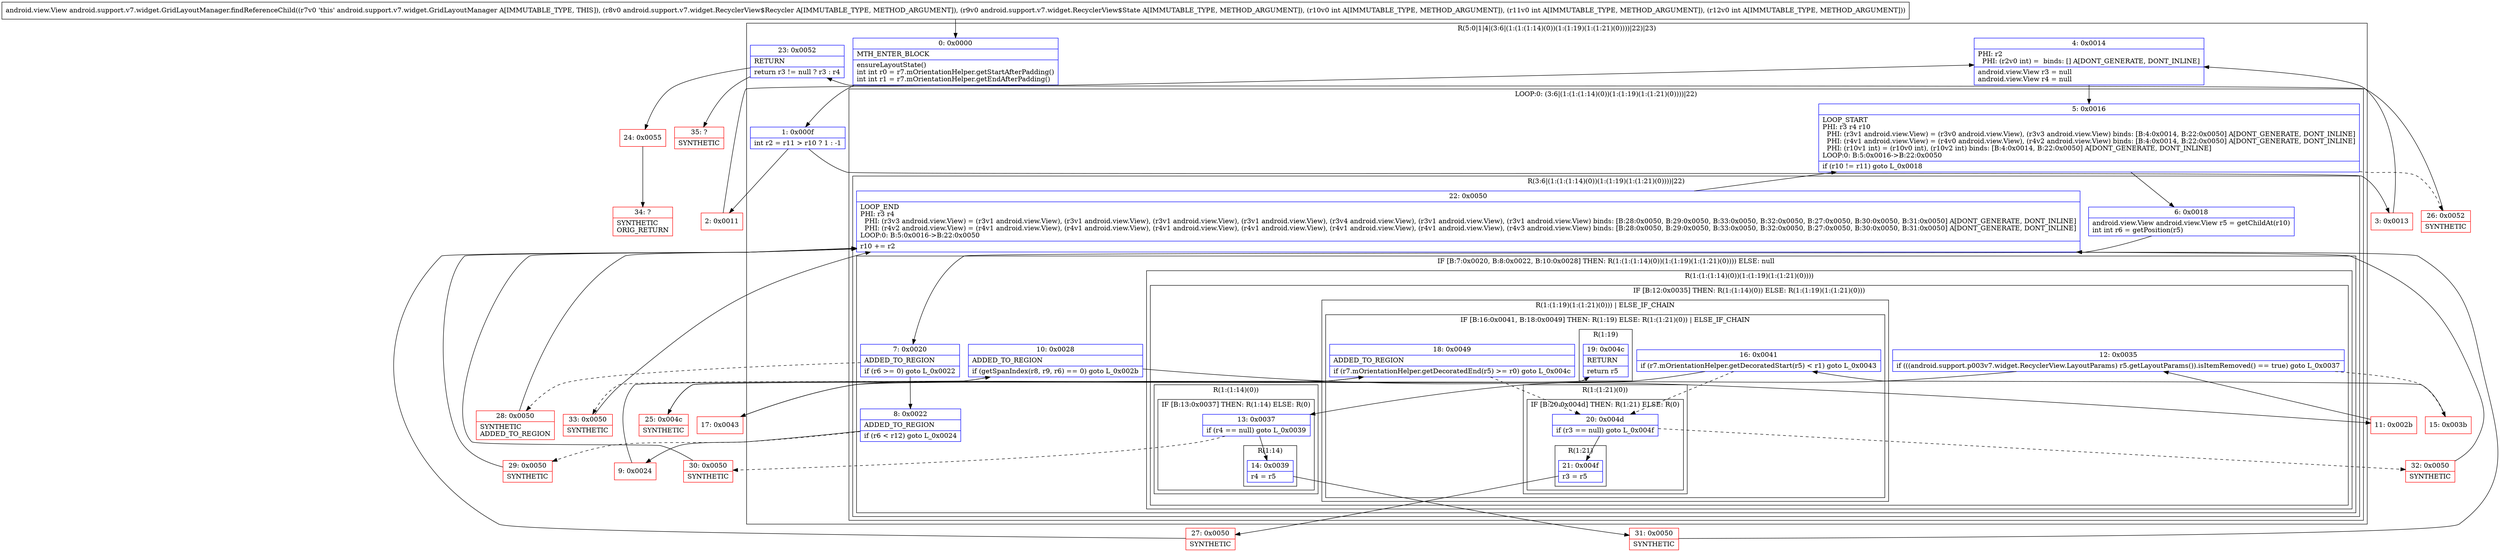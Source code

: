 digraph "CFG forandroid.support.v7.widget.GridLayoutManager.findReferenceChild(Landroid\/support\/v7\/widget\/RecyclerView$Recycler;Landroid\/support\/v7\/widget\/RecyclerView$State;III)Landroid\/view\/View;" {
subgraph cluster_Region_771632207 {
label = "R(5:0|1|4|(3:6|(1:(1:(1:14)(0))(1:(1:19)(1:(1:21)(0))))|22)|23)";
node [shape=record,color=blue];
Node_0 [shape=record,label="{0\:\ 0x0000|MTH_ENTER_BLOCK\l|ensureLayoutState()\lint int r0 = r7.mOrientationHelper.getStartAfterPadding()\lint int r1 = r7.mOrientationHelper.getEndAfterPadding()\l}"];
Node_1 [shape=record,label="{1\:\ 0x000f|int r2 = r11 \> r10 ? 1 : \-1\l}"];
Node_4 [shape=record,label="{4\:\ 0x0014|PHI: r2 \l  PHI: (r2v0 int) =  binds: [] A[DONT_GENERATE, DONT_INLINE]\l|android.view.View r3 = null\landroid.view.View r4 = null\l}"];
subgraph cluster_LoopRegion_957658512 {
label = "LOOP:0: (3:6|(1:(1:(1:14)(0))(1:(1:19)(1:(1:21)(0))))|22)";
node [shape=record,color=blue];
Node_5 [shape=record,label="{5\:\ 0x0016|LOOP_START\lPHI: r3 r4 r10 \l  PHI: (r3v1 android.view.View) = (r3v0 android.view.View), (r3v3 android.view.View) binds: [B:4:0x0014, B:22:0x0050] A[DONT_GENERATE, DONT_INLINE]\l  PHI: (r4v1 android.view.View) = (r4v0 android.view.View), (r4v2 android.view.View) binds: [B:4:0x0014, B:22:0x0050] A[DONT_GENERATE, DONT_INLINE]\l  PHI: (r10v1 int) = (r10v0 int), (r10v2 int) binds: [B:4:0x0014, B:22:0x0050] A[DONT_GENERATE, DONT_INLINE]\lLOOP:0: B:5:0x0016\-\>B:22:0x0050\l|if (r10 != r11) goto L_0x0018\l}"];
subgraph cluster_Region_291193646 {
label = "R(3:6|(1:(1:(1:14)(0))(1:(1:19)(1:(1:21)(0))))|22)";
node [shape=record,color=blue];
Node_6 [shape=record,label="{6\:\ 0x0018|android.view.View android.view.View r5 = getChildAt(r10)\lint int r6 = getPosition(r5)\l}"];
subgraph cluster_IfRegion_1550033135 {
label = "IF [B:7:0x0020, B:8:0x0022, B:10:0x0028] THEN: R(1:(1:(1:14)(0))(1:(1:19)(1:(1:21)(0)))) ELSE: null";
node [shape=record,color=blue];
Node_7 [shape=record,label="{7\:\ 0x0020|ADDED_TO_REGION\l|if (r6 \>= 0) goto L_0x0022\l}"];
Node_8 [shape=record,label="{8\:\ 0x0022|ADDED_TO_REGION\l|if (r6 \< r12) goto L_0x0024\l}"];
Node_10 [shape=record,label="{10\:\ 0x0028|ADDED_TO_REGION\l|if (getSpanIndex(r8, r9, r6) == 0) goto L_0x002b\l}"];
subgraph cluster_Region_857583481 {
label = "R(1:(1:(1:14)(0))(1:(1:19)(1:(1:21)(0))))";
node [shape=record,color=blue];
subgraph cluster_IfRegion_1436698635 {
label = "IF [B:12:0x0035] THEN: R(1:(1:14)(0)) ELSE: R(1:(1:19)(1:(1:21)(0)))";
node [shape=record,color=blue];
Node_12 [shape=record,label="{12\:\ 0x0035|if (((android.support.p003v7.widget.RecyclerView.LayoutParams) r5.getLayoutParams()).isItemRemoved() == true) goto L_0x0037\l}"];
subgraph cluster_Region_244493100 {
label = "R(1:(1:14)(0))";
node [shape=record,color=blue];
subgraph cluster_IfRegion_112254581 {
label = "IF [B:13:0x0037] THEN: R(1:14) ELSE: R(0)";
node [shape=record,color=blue];
Node_13 [shape=record,label="{13\:\ 0x0037|if (r4 == null) goto L_0x0039\l}"];
subgraph cluster_Region_1295623887 {
label = "R(1:14)";
node [shape=record,color=blue];
Node_14 [shape=record,label="{14\:\ 0x0039|r4 = r5\l}"];
}
subgraph cluster_Region_1364618231 {
label = "R(0)";
node [shape=record,color=blue];
}
}
}
subgraph cluster_Region_1307765880 {
label = "R(1:(1:19)(1:(1:21)(0))) | ELSE_IF_CHAIN\l";
node [shape=record,color=blue];
subgraph cluster_IfRegion_1021666861 {
label = "IF [B:16:0x0041, B:18:0x0049] THEN: R(1:19) ELSE: R(1:(1:21)(0)) | ELSE_IF_CHAIN\l";
node [shape=record,color=blue];
Node_16 [shape=record,label="{16\:\ 0x0041|if (r7.mOrientationHelper.getDecoratedStart(r5) \< r1) goto L_0x0043\l}"];
Node_18 [shape=record,label="{18\:\ 0x0049|ADDED_TO_REGION\l|if (r7.mOrientationHelper.getDecoratedEnd(r5) \>= r0) goto L_0x004c\l}"];
subgraph cluster_Region_1558997603 {
label = "R(1:19)";
node [shape=record,color=blue];
Node_19 [shape=record,label="{19\:\ 0x004c|RETURN\l|return r5\l}"];
}
subgraph cluster_Region_323675352 {
label = "R(1:(1:21)(0))";
node [shape=record,color=blue];
subgraph cluster_IfRegion_1517971363 {
label = "IF [B:20:0x004d] THEN: R(1:21) ELSE: R(0)";
node [shape=record,color=blue];
Node_20 [shape=record,label="{20\:\ 0x004d|if (r3 == null) goto L_0x004f\l}"];
subgraph cluster_Region_112901999 {
label = "R(1:21)";
node [shape=record,color=blue];
Node_21 [shape=record,label="{21\:\ 0x004f|r3 = r5\l}"];
}
subgraph cluster_Region_144373334 {
label = "R(0)";
node [shape=record,color=blue];
}
}
}
}
}
}
}
}
Node_22 [shape=record,label="{22\:\ 0x0050|LOOP_END\lPHI: r3 r4 \l  PHI: (r3v3 android.view.View) = (r3v1 android.view.View), (r3v1 android.view.View), (r3v1 android.view.View), (r3v1 android.view.View), (r3v4 android.view.View), (r3v1 android.view.View), (r3v1 android.view.View) binds: [B:28:0x0050, B:29:0x0050, B:33:0x0050, B:32:0x0050, B:27:0x0050, B:30:0x0050, B:31:0x0050] A[DONT_GENERATE, DONT_INLINE]\l  PHI: (r4v2 android.view.View) = (r4v1 android.view.View), (r4v1 android.view.View), (r4v1 android.view.View), (r4v1 android.view.View), (r4v1 android.view.View), (r4v1 android.view.View), (r4v3 android.view.View) binds: [B:28:0x0050, B:29:0x0050, B:33:0x0050, B:32:0x0050, B:27:0x0050, B:30:0x0050, B:31:0x0050] A[DONT_GENERATE, DONT_INLINE]\lLOOP:0: B:5:0x0016\-\>B:22:0x0050\l|r10 += r2\l}"];
}
}
Node_23 [shape=record,label="{23\:\ 0x0052|RETURN\l|return r3 != null ? r3 : r4\l}"];
}
Node_2 [shape=record,color=red,label="{2\:\ 0x0011}"];
Node_3 [shape=record,color=red,label="{3\:\ 0x0013}"];
Node_9 [shape=record,color=red,label="{9\:\ 0x0024}"];
Node_11 [shape=record,color=red,label="{11\:\ 0x002b}"];
Node_15 [shape=record,color=red,label="{15\:\ 0x003b}"];
Node_17 [shape=record,color=red,label="{17\:\ 0x0043}"];
Node_24 [shape=record,color=red,label="{24\:\ 0x0055}"];
Node_25 [shape=record,color=red,label="{25\:\ 0x004c|SYNTHETIC\l}"];
Node_26 [shape=record,color=red,label="{26\:\ 0x0052|SYNTHETIC\l}"];
Node_27 [shape=record,color=red,label="{27\:\ 0x0050|SYNTHETIC\l}"];
Node_28 [shape=record,color=red,label="{28\:\ 0x0050|SYNTHETIC\lADDED_TO_REGION\l}"];
Node_29 [shape=record,color=red,label="{29\:\ 0x0050|SYNTHETIC\l}"];
Node_30 [shape=record,color=red,label="{30\:\ 0x0050|SYNTHETIC\l}"];
Node_31 [shape=record,color=red,label="{31\:\ 0x0050|SYNTHETIC\l}"];
Node_32 [shape=record,color=red,label="{32\:\ 0x0050|SYNTHETIC\l}"];
Node_33 [shape=record,color=red,label="{33\:\ 0x0050|SYNTHETIC\l}"];
Node_34 [shape=record,color=red,label="{34\:\ ?|SYNTHETIC\lORIG_RETURN\l}"];
Node_35 [shape=record,color=red,label="{35\:\ ?|SYNTHETIC\l}"];
MethodNode[shape=record,label="{android.view.View android.support.v7.widget.GridLayoutManager.findReferenceChild((r7v0 'this' android.support.v7.widget.GridLayoutManager A[IMMUTABLE_TYPE, THIS]), (r8v0 android.support.v7.widget.RecyclerView$Recycler A[IMMUTABLE_TYPE, METHOD_ARGUMENT]), (r9v0 android.support.v7.widget.RecyclerView$State A[IMMUTABLE_TYPE, METHOD_ARGUMENT]), (r10v0 int A[IMMUTABLE_TYPE, METHOD_ARGUMENT]), (r11v0 int A[IMMUTABLE_TYPE, METHOD_ARGUMENT]), (r12v0 int A[IMMUTABLE_TYPE, METHOD_ARGUMENT])) }"];
MethodNode -> Node_0;
Node_0 -> Node_1;
Node_1 -> Node_2;
Node_1 -> Node_3;
Node_4 -> Node_5;
Node_5 -> Node_6;
Node_5 -> Node_26[style=dashed];
Node_6 -> Node_7;
Node_7 -> Node_8;
Node_7 -> Node_28[style=dashed];
Node_8 -> Node_9;
Node_8 -> Node_29[style=dashed];
Node_10 -> Node_11;
Node_10 -> Node_33[style=dashed];
Node_12 -> Node_13;
Node_12 -> Node_15[style=dashed];
Node_13 -> Node_14;
Node_13 -> Node_30[style=dashed];
Node_14 -> Node_31;
Node_16 -> Node_17;
Node_16 -> Node_20[style=dashed];
Node_18 -> Node_20[style=dashed];
Node_18 -> Node_25;
Node_20 -> Node_21;
Node_20 -> Node_32[style=dashed];
Node_21 -> Node_27;
Node_22 -> Node_5;
Node_23 -> Node_24;
Node_23 -> Node_35;
Node_2 -> Node_4;
Node_3 -> Node_4;
Node_9 -> Node_10;
Node_11 -> Node_12;
Node_15 -> Node_16;
Node_17 -> Node_18;
Node_24 -> Node_34;
Node_25 -> Node_19;
Node_26 -> Node_23;
Node_27 -> Node_22;
Node_28 -> Node_22;
Node_29 -> Node_22;
Node_30 -> Node_22;
Node_31 -> Node_22;
Node_32 -> Node_22;
Node_33 -> Node_22;
}

